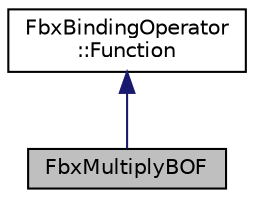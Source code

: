 digraph "FbxMultiplyBOF"
{
  edge [fontname="Helvetica",fontsize="10",labelfontname="Helvetica",labelfontsize="10"];
  node [fontname="Helvetica",fontsize="10",shape=record];
  Node0 [label="FbxMultiplyBOF",height=0.2,width=0.4,color="black", fillcolor="grey75", style="filled", fontcolor="black"];
  Node1 -> Node0 [dir="back",color="midnightblue",fontsize="10",style="solid",fontname="Helvetica"];
  Node1 [label="FbxBindingOperator\l::Function",height=0.2,width=0.4,color="black", fillcolor="white", style="filled",URL="$class_fbx_binding_operator_1_1_function.html"];
}
